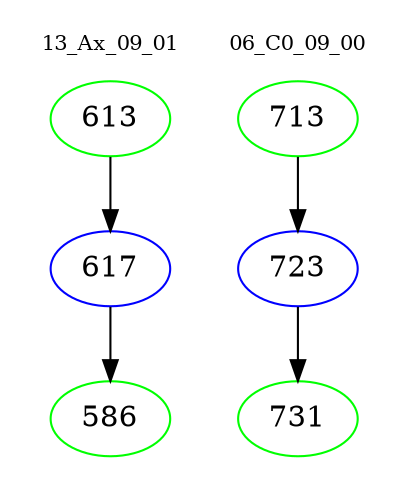 digraph{
subgraph cluster_0 {
color = white
label = "13_Ax_09_01";
fontsize=10;
T0_613 [label="613", color="green"]
T0_613 -> T0_617 [color="black"]
T0_617 [label="617", color="blue"]
T0_617 -> T0_586 [color="black"]
T0_586 [label="586", color="green"]
}
subgraph cluster_1 {
color = white
label = "06_C0_09_00";
fontsize=10;
T1_713 [label="713", color="green"]
T1_713 -> T1_723 [color="black"]
T1_723 [label="723", color="blue"]
T1_723 -> T1_731 [color="black"]
T1_731 [label="731", color="green"]
}
}
